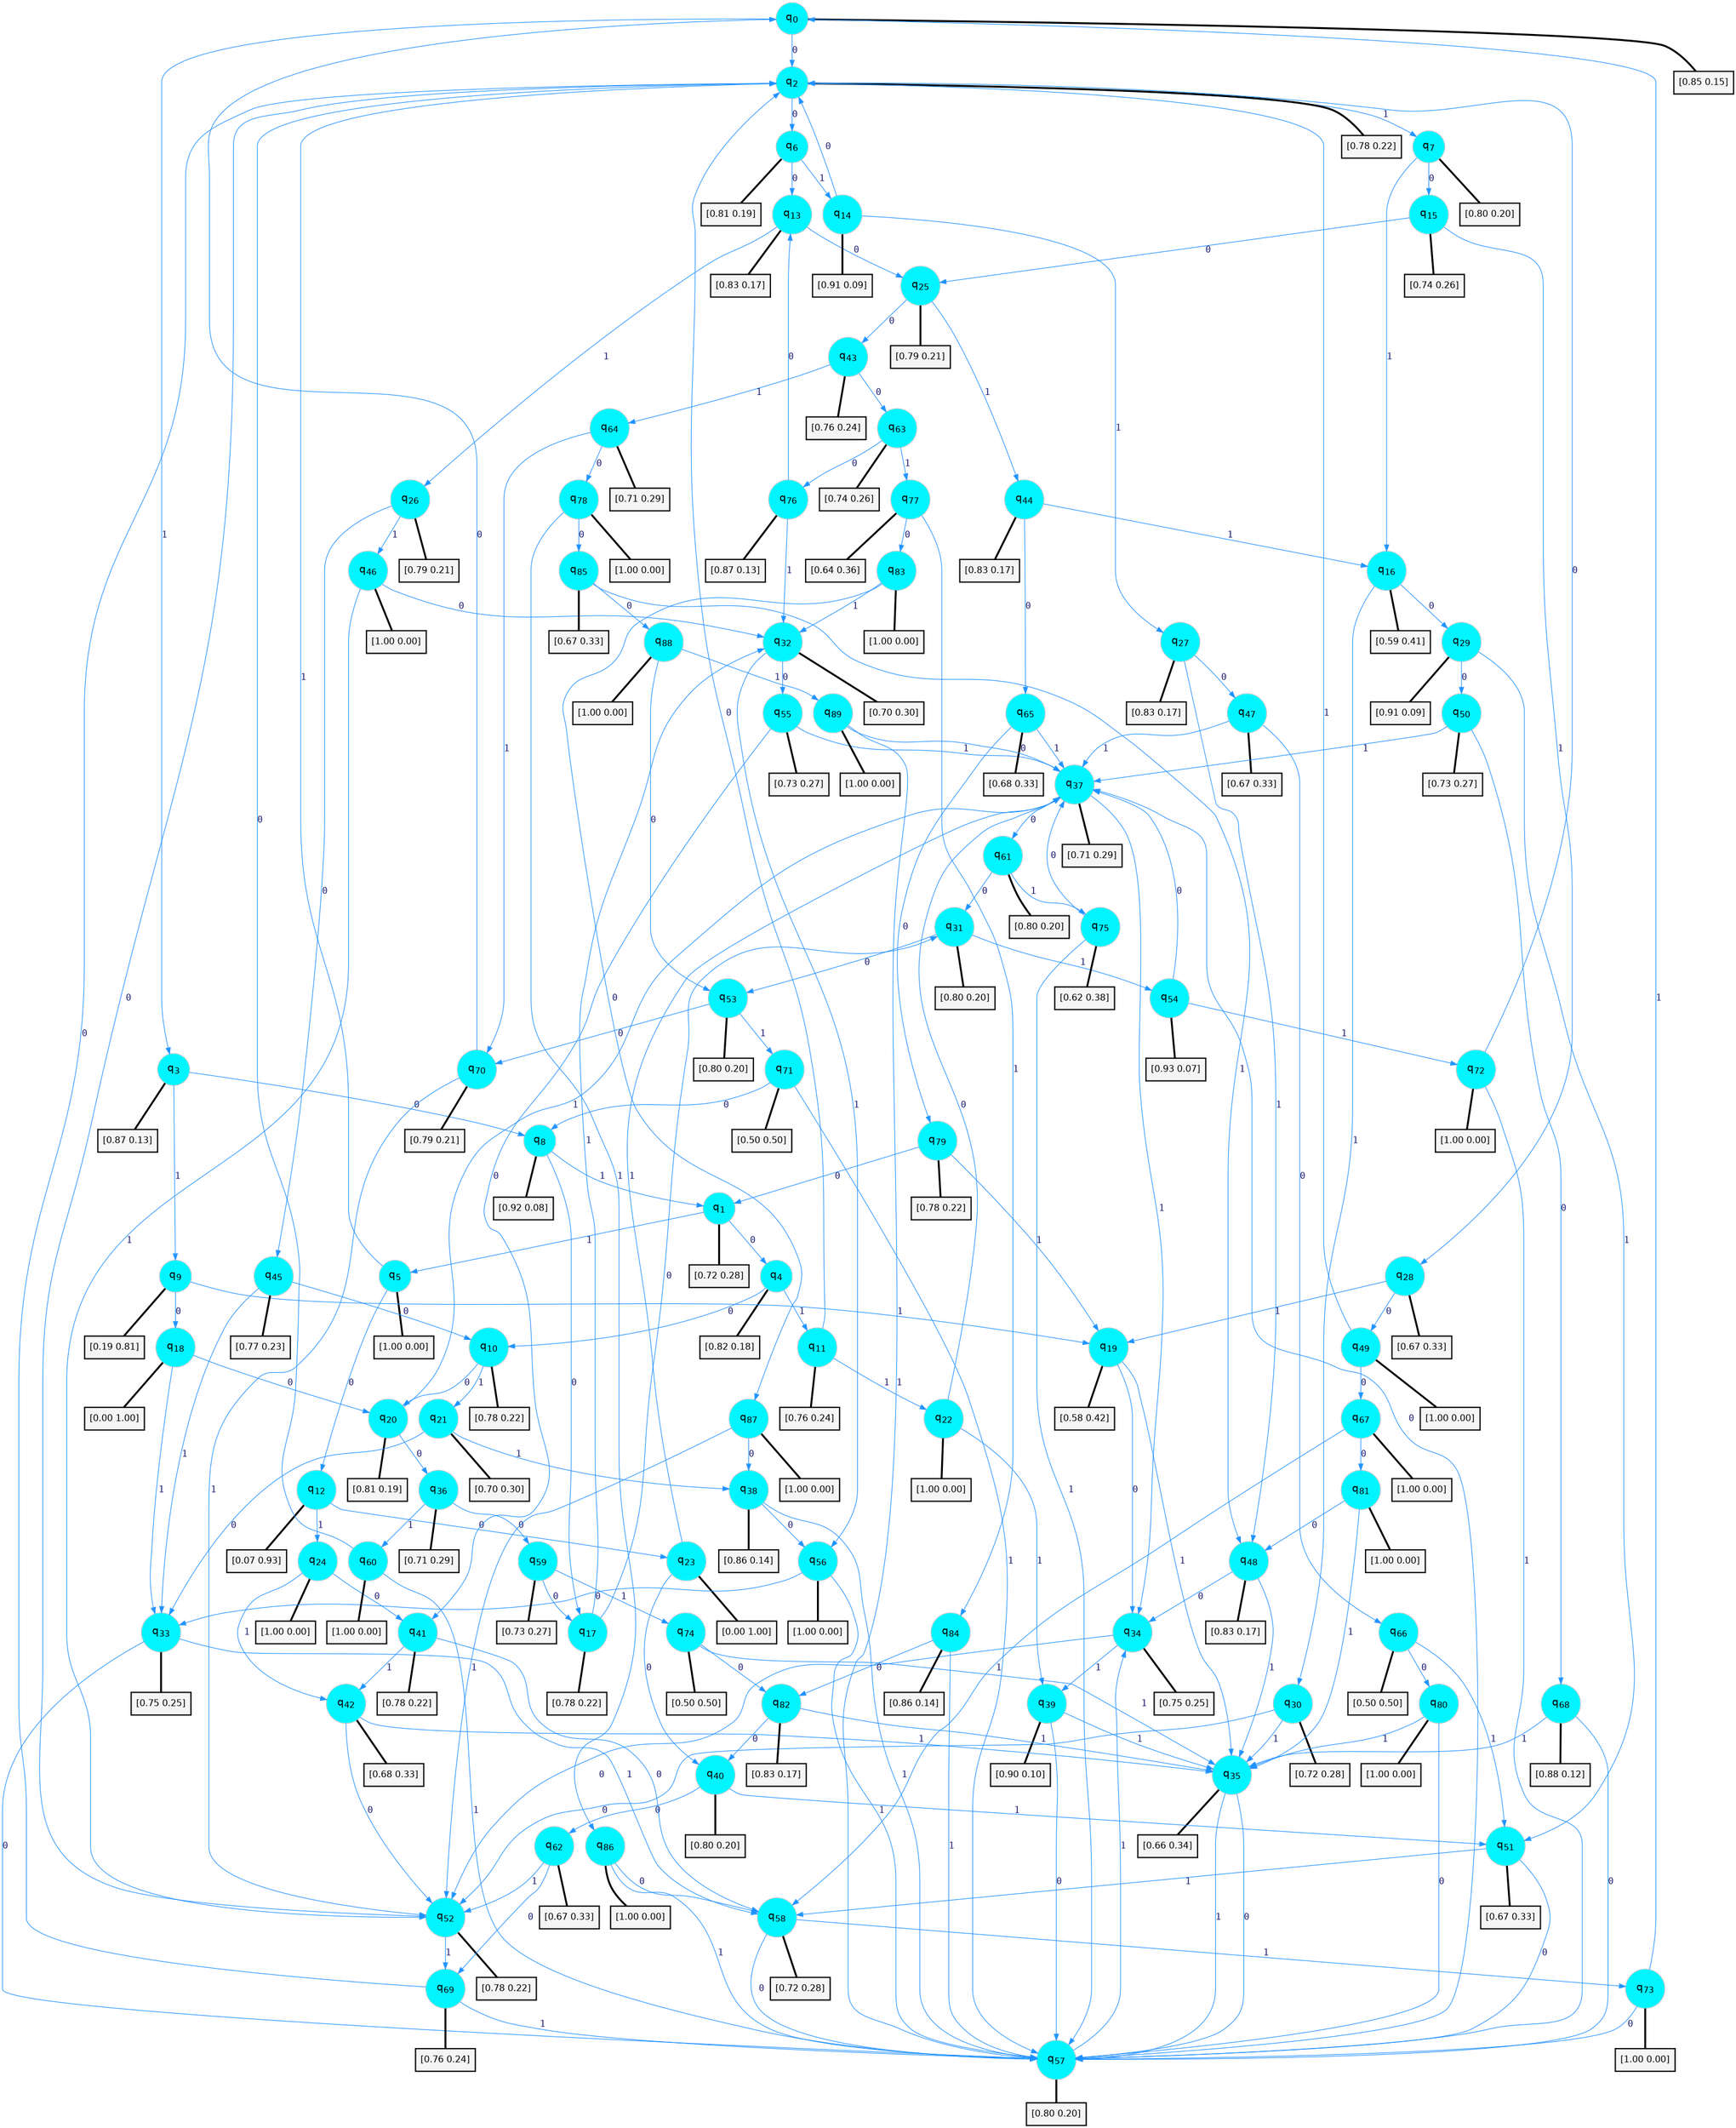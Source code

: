digraph G {
graph [
bgcolor=transparent, dpi=300, rankdir=TD, size="40,25"];
node [
color=gray, fillcolor=turquoise1, fontcolor=black, fontname=Helvetica, fontsize=16, fontweight=bold, shape=circle, style=filled];
edge [
arrowsize=1, color=dodgerblue1, fontcolor=midnightblue, fontname=courier, fontweight=bold, penwidth=1, style=solid, weight=20];
0[label=<q<SUB>0</SUB>>];
1[label=<q<SUB>1</SUB>>];
2[label=<q<SUB>2</SUB>>];
3[label=<q<SUB>3</SUB>>];
4[label=<q<SUB>4</SUB>>];
5[label=<q<SUB>5</SUB>>];
6[label=<q<SUB>6</SUB>>];
7[label=<q<SUB>7</SUB>>];
8[label=<q<SUB>8</SUB>>];
9[label=<q<SUB>9</SUB>>];
10[label=<q<SUB>10</SUB>>];
11[label=<q<SUB>11</SUB>>];
12[label=<q<SUB>12</SUB>>];
13[label=<q<SUB>13</SUB>>];
14[label=<q<SUB>14</SUB>>];
15[label=<q<SUB>15</SUB>>];
16[label=<q<SUB>16</SUB>>];
17[label=<q<SUB>17</SUB>>];
18[label=<q<SUB>18</SUB>>];
19[label=<q<SUB>19</SUB>>];
20[label=<q<SUB>20</SUB>>];
21[label=<q<SUB>21</SUB>>];
22[label=<q<SUB>22</SUB>>];
23[label=<q<SUB>23</SUB>>];
24[label=<q<SUB>24</SUB>>];
25[label=<q<SUB>25</SUB>>];
26[label=<q<SUB>26</SUB>>];
27[label=<q<SUB>27</SUB>>];
28[label=<q<SUB>28</SUB>>];
29[label=<q<SUB>29</SUB>>];
30[label=<q<SUB>30</SUB>>];
31[label=<q<SUB>31</SUB>>];
32[label=<q<SUB>32</SUB>>];
33[label=<q<SUB>33</SUB>>];
34[label=<q<SUB>34</SUB>>];
35[label=<q<SUB>35</SUB>>];
36[label=<q<SUB>36</SUB>>];
37[label=<q<SUB>37</SUB>>];
38[label=<q<SUB>38</SUB>>];
39[label=<q<SUB>39</SUB>>];
40[label=<q<SUB>40</SUB>>];
41[label=<q<SUB>41</SUB>>];
42[label=<q<SUB>42</SUB>>];
43[label=<q<SUB>43</SUB>>];
44[label=<q<SUB>44</SUB>>];
45[label=<q<SUB>45</SUB>>];
46[label=<q<SUB>46</SUB>>];
47[label=<q<SUB>47</SUB>>];
48[label=<q<SUB>48</SUB>>];
49[label=<q<SUB>49</SUB>>];
50[label=<q<SUB>50</SUB>>];
51[label=<q<SUB>51</SUB>>];
52[label=<q<SUB>52</SUB>>];
53[label=<q<SUB>53</SUB>>];
54[label=<q<SUB>54</SUB>>];
55[label=<q<SUB>55</SUB>>];
56[label=<q<SUB>56</SUB>>];
57[label=<q<SUB>57</SUB>>];
58[label=<q<SUB>58</SUB>>];
59[label=<q<SUB>59</SUB>>];
60[label=<q<SUB>60</SUB>>];
61[label=<q<SUB>61</SUB>>];
62[label=<q<SUB>62</SUB>>];
63[label=<q<SUB>63</SUB>>];
64[label=<q<SUB>64</SUB>>];
65[label=<q<SUB>65</SUB>>];
66[label=<q<SUB>66</SUB>>];
67[label=<q<SUB>67</SUB>>];
68[label=<q<SUB>68</SUB>>];
69[label=<q<SUB>69</SUB>>];
70[label=<q<SUB>70</SUB>>];
71[label=<q<SUB>71</SUB>>];
72[label=<q<SUB>72</SUB>>];
73[label=<q<SUB>73</SUB>>];
74[label=<q<SUB>74</SUB>>];
75[label=<q<SUB>75</SUB>>];
76[label=<q<SUB>76</SUB>>];
77[label=<q<SUB>77</SUB>>];
78[label=<q<SUB>78</SUB>>];
79[label=<q<SUB>79</SUB>>];
80[label=<q<SUB>80</SUB>>];
81[label=<q<SUB>81</SUB>>];
82[label=<q<SUB>82</SUB>>];
83[label=<q<SUB>83</SUB>>];
84[label=<q<SUB>84</SUB>>];
85[label=<q<SUB>85</SUB>>];
86[label=<q<SUB>86</SUB>>];
87[label=<q<SUB>87</SUB>>];
88[label=<q<SUB>88</SUB>>];
89[label=<q<SUB>89</SUB>>];
90[label="[0.85 0.15]", shape=box,fontcolor=black, fontname=Helvetica, fontsize=14, penwidth=2, fillcolor=whitesmoke,color=black];
91[label="[0.72 0.28]", shape=box,fontcolor=black, fontname=Helvetica, fontsize=14, penwidth=2, fillcolor=whitesmoke,color=black];
92[label="[0.78 0.22]", shape=box,fontcolor=black, fontname=Helvetica, fontsize=14, penwidth=2, fillcolor=whitesmoke,color=black];
93[label="[0.87 0.13]", shape=box,fontcolor=black, fontname=Helvetica, fontsize=14, penwidth=2, fillcolor=whitesmoke,color=black];
94[label="[0.82 0.18]", shape=box,fontcolor=black, fontname=Helvetica, fontsize=14, penwidth=2, fillcolor=whitesmoke,color=black];
95[label="[1.00 0.00]", shape=box,fontcolor=black, fontname=Helvetica, fontsize=14, penwidth=2, fillcolor=whitesmoke,color=black];
96[label="[0.81 0.19]", shape=box,fontcolor=black, fontname=Helvetica, fontsize=14, penwidth=2, fillcolor=whitesmoke,color=black];
97[label="[0.80 0.20]", shape=box,fontcolor=black, fontname=Helvetica, fontsize=14, penwidth=2, fillcolor=whitesmoke,color=black];
98[label="[0.92 0.08]", shape=box,fontcolor=black, fontname=Helvetica, fontsize=14, penwidth=2, fillcolor=whitesmoke,color=black];
99[label="[0.19 0.81]", shape=box,fontcolor=black, fontname=Helvetica, fontsize=14, penwidth=2, fillcolor=whitesmoke,color=black];
100[label="[0.78 0.22]", shape=box,fontcolor=black, fontname=Helvetica, fontsize=14, penwidth=2, fillcolor=whitesmoke,color=black];
101[label="[0.76 0.24]", shape=box,fontcolor=black, fontname=Helvetica, fontsize=14, penwidth=2, fillcolor=whitesmoke,color=black];
102[label="[0.07 0.93]", shape=box,fontcolor=black, fontname=Helvetica, fontsize=14, penwidth=2, fillcolor=whitesmoke,color=black];
103[label="[0.83 0.17]", shape=box,fontcolor=black, fontname=Helvetica, fontsize=14, penwidth=2, fillcolor=whitesmoke,color=black];
104[label="[0.91 0.09]", shape=box,fontcolor=black, fontname=Helvetica, fontsize=14, penwidth=2, fillcolor=whitesmoke,color=black];
105[label="[0.74 0.26]", shape=box,fontcolor=black, fontname=Helvetica, fontsize=14, penwidth=2, fillcolor=whitesmoke,color=black];
106[label="[0.59 0.41]", shape=box,fontcolor=black, fontname=Helvetica, fontsize=14, penwidth=2, fillcolor=whitesmoke,color=black];
107[label="[0.78 0.22]", shape=box,fontcolor=black, fontname=Helvetica, fontsize=14, penwidth=2, fillcolor=whitesmoke,color=black];
108[label="[0.00 1.00]", shape=box,fontcolor=black, fontname=Helvetica, fontsize=14, penwidth=2, fillcolor=whitesmoke,color=black];
109[label="[0.58 0.42]", shape=box,fontcolor=black, fontname=Helvetica, fontsize=14, penwidth=2, fillcolor=whitesmoke,color=black];
110[label="[0.81 0.19]", shape=box,fontcolor=black, fontname=Helvetica, fontsize=14, penwidth=2, fillcolor=whitesmoke,color=black];
111[label="[0.70 0.30]", shape=box,fontcolor=black, fontname=Helvetica, fontsize=14, penwidth=2, fillcolor=whitesmoke,color=black];
112[label="[1.00 0.00]", shape=box,fontcolor=black, fontname=Helvetica, fontsize=14, penwidth=2, fillcolor=whitesmoke,color=black];
113[label="[0.00 1.00]", shape=box,fontcolor=black, fontname=Helvetica, fontsize=14, penwidth=2, fillcolor=whitesmoke,color=black];
114[label="[1.00 0.00]", shape=box,fontcolor=black, fontname=Helvetica, fontsize=14, penwidth=2, fillcolor=whitesmoke,color=black];
115[label="[0.79 0.21]", shape=box,fontcolor=black, fontname=Helvetica, fontsize=14, penwidth=2, fillcolor=whitesmoke,color=black];
116[label="[0.79 0.21]", shape=box,fontcolor=black, fontname=Helvetica, fontsize=14, penwidth=2, fillcolor=whitesmoke,color=black];
117[label="[0.83 0.17]", shape=box,fontcolor=black, fontname=Helvetica, fontsize=14, penwidth=2, fillcolor=whitesmoke,color=black];
118[label="[0.67 0.33]", shape=box,fontcolor=black, fontname=Helvetica, fontsize=14, penwidth=2, fillcolor=whitesmoke,color=black];
119[label="[0.91 0.09]", shape=box,fontcolor=black, fontname=Helvetica, fontsize=14, penwidth=2, fillcolor=whitesmoke,color=black];
120[label="[0.72 0.28]", shape=box,fontcolor=black, fontname=Helvetica, fontsize=14, penwidth=2, fillcolor=whitesmoke,color=black];
121[label="[0.80 0.20]", shape=box,fontcolor=black, fontname=Helvetica, fontsize=14, penwidth=2, fillcolor=whitesmoke,color=black];
122[label="[0.70 0.30]", shape=box,fontcolor=black, fontname=Helvetica, fontsize=14, penwidth=2, fillcolor=whitesmoke,color=black];
123[label="[0.75 0.25]", shape=box,fontcolor=black, fontname=Helvetica, fontsize=14, penwidth=2, fillcolor=whitesmoke,color=black];
124[label="[0.75 0.25]", shape=box,fontcolor=black, fontname=Helvetica, fontsize=14, penwidth=2, fillcolor=whitesmoke,color=black];
125[label="[0.66 0.34]", shape=box,fontcolor=black, fontname=Helvetica, fontsize=14, penwidth=2, fillcolor=whitesmoke,color=black];
126[label="[0.71 0.29]", shape=box,fontcolor=black, fontname=Helvetica, fontsize=14, penwidth=2, fillcolor=whitesmoke,color=black];
127[label="[0.71 0.29]", shape=box,fontcolor=black, fontname=Helvetica, fontsize=14, penwidth=2, fillcolor=whitesmoke,color=black];
128[label="[0.86 0.14]", shape=box,fontcolor=black, fontname=Helvetica, fontsize=14, penwidth=2, fillcolor=whitesmoke,color=black];
129[label="[0.90 0.10]", shape=box,fontcolor=black, fontname=Helvetica, fontsize=14, penwidth=2, fillcolor=whitesmoke,color=black];
130[label="[0.80 0.20]", shape=box,fontcolor=black, fontname=Helvetica, fontsize=14, penwidth=2, fillcolor=whitesmoke,color=black];
131[label="[0.78 0.22]", shape=box,fontcolor=black, fontname=Helvetica, fontsize=14, penwidth=2, fillcolor=whitesmoke,color=black];
132[label="[0.68 0.33]", shape=box,fontcolor=black, fontname=Helvetica, fontsize=14, penwidth=2, fillcolor=whitesmoke,color=black];
133[label="[0.76 0.24]", shape=box,fontcolor=black, fontname=Helvetica, fontsize=14, penwidth=2, fillcolor=whitesmoke,color=black];
134[label="[0.83 0.17]", shape=box,fontcolor=black, fontname=Helvetica, fontsize=14, penwidth=2, fillcolor=whitesmoke,color=black];
135[label="[0.77 0.23]", shape=box,fontcolor=black, fontname=Helvetica, fontsize=14, penwidth=2, fillcolor=whitesmoke,color=black];
136[label="[1.00 0.00]", shape=box,fontcolor=black, fontname=Helvetica, fontsize=14, penwidth=2, fillcolor=whitesmoke,color=black];
137[label="[0.67 0.33]", shape=box,fontcolor=black, fontname=Helvetica, fontsize=14, penwidth=2, fillcolor=whitesmoke,color=black];
138[label="[0.83 0.17]", shape=box,fontcolor=black, fontname=Helvetica, fontsize=14, penwidth=2, fillcolor=whitesmoke,color=black];
139[label="[1.00 0.00]", shape=box,fontcolor=black, fontname=Helvetica, fontsize=14, penwidth=2, fillcolor=whitesmoke,color=black];
140[label="[0.73 0.27]", shape=box,fontcolor=black, fontname=Helvetica, fontsize=14, penwidth=2, fillcolor=whitesmoke,color=black];
141[label="[0.67 0.33]", shape=box,fontcolor=black, fontname=Helvetica, fontsize=14, penwidth=2, fillcolor=whitesmoke,color=black];
142[label="[0.78 0.22]", shape=box,fontcolor=black, fontname=Helvetica, fontsize=14, penwidth=2, fillcolor=whitesmoke,color=black];
143[label="[0.80 0.20]", shape=box,fontcolor=black, fontname=Helvetica, fontsize=14, penwidth=2, fillcolor=whitesmoke,color=black];
144[label="[0.93 0.07]", shape=box,fontcolor=black, fontname=Helvetica, fontsize=14, penwidth=2, fillcolor=whitesmoke,color=black];
145[label="[0.73 0.27]", shape=box,fontcolor=black, fontname=Helvetica, fontsize=14, penwidth=2, fillcolor=whitesmoke,color=black];
146[label="[1.00 0.00]", shape=box,fontcolor=black, fontname=Helvetica, fontsize=14, penwidth=2, fillcolor=whitesmoke,color=black];
147[label="[0.80 0.20]", shape=box,fontcolor=black, fontname=Helvetica, fontsize=14, penwidth=2, fillcolor=whitesmoke,color=black];
148[label="[0.72 0.28]", shape=box,fontcolor=black, fontname=Helvetica, fontsize=14, penwidth=2, fillcolor=whitesmoke,color=black];
149[label="[0.73 0.27]", shape=box,fontcolor=black, fontname=Helvetica, fontsize=14, penwidth=2, fillcolor=whitesmoke,color=black];
150[label="[1.00 0.00]", shape=box,fontcolor=black, fontname=Helvetica, fontsize=14, penwidth=2, fillcolor=whitesmoke,color=black];
151[label="[0.80 0.20]", shape=box,fontcolor=black, fontname=Helvetica, fontsize=14, penwidth=2, fillcolor=whitesmoke,color=black];
152[label="[0.67 0.33]", shape=box,fontcolor=black, fontname=Helvetica, fontsize=14, penwidth=2, fillcolor=whitesmoke,color=black];
153[label="[0.74 0.26]", shape=box,fontcolor=black, fontname=Helvetica, fontsize=14, penwidth=2, fillcolor=whitesmoke,color=black];
154[label="[0.71 0.29]", shape=box,fontcolor=black, fontname=Helvetica, fontsize=14, penwidth=2, fillcolor=whitesmoke,color=black];
155[label="[0.68 0.33]", shape=box,fontcolor=black, fontname=Helvetica, fontsize=14, penwidth=2, fillcolor=whitesmoke,color=black];
156[label="[0.50 0.50]", shape=box,fontcolor=black, fontname=Helvetica, fontsize=14, penwidth=2, fillcolor=whitesmoke,color=black];
157[label="[1.00 0.00]", shape=box,fontcolor=black, fontname=Helvetica, fontsize=14, penwidth=2, fillcolor=whitesmoke,color=black];
158[label="[0.88 0.12]", shape=box,fontcolor=black, fontname=Helvetica, fontsize=14, penwidth=2, fillcolor=whitesmoke,color=black];
159[label="[0.76 0.24]", shape=box,fontcolor=black, fontname=Helvetica, fontsize=14, penwidth=2, fillcolor=whitesmoke,color=black];
160[label="[0.79 0.21]", shape=box,fontcolor=black, fontname=Helvetica, fontsize=14, penwidth=2, fillcolor=whitesmoke,color=black];
161[label="[0.50 0.50]", shape=box,fontcolor=black, fontname=Helvetica, fontsize=14, penwidth=2, fillcolor=whitesmoke,color=black];
162[label="[1.00 0.00]", shape=box,fontcolor=black, fontname=Helvetica, fontsize=14, penwidth=2, fillcolor=whitesmoke,color=black];
163[label="[1.00 0.00]", shape=box,fontcolor=black, fontname=Helvetica, fontsize=14, penwidth=2, fillcolor=whitesmoke,color=black];
164[label="[0.50 0.50]", shape=box,fontcolor=black, fontname=Helvetica, fontsize=14, penwidth=2, fillcolor=whitesmoke,color=black];
165[label="[0.62 0.38]", shape=box,fontcolor=black, fontname=Helvetica, fontsize=14, penwidth=2, fillcolor=whitesmoke,color=black];
166[label="[0.87 0.13]", shape=box,fontcolor=black, fontname=Helvetica, fontsize=14, penwidth=2, fillcolor=whitesmoke,color=black];
167[label="[0.64 0.36]", shape=box,fontcolor=black, fontname=Helvetica, fontsize=14, penwidth=2, fillcolor=whitesmoke,color=black];
168[label="[1.00 0.00]", shape=box,fontcolor=black, fontname=Helvetica, fontsize=14, penwidth=2, fillcolor=whitesmoke,color=black];
169[label="[0.78 0.22]", shape=box,fontcolor=black, fontname=Helvetica, fontsize=14, penwidth=2, fillcolor=whitesmoke,color=black];
170[label="[1.00 0.00]", shape=box,fontcolor=black, fontname=Helvetica, fontsize=14, penwidth=2, fillcolor=whitesmoke,color=black];
171[label="[1.00 0.00]", shape=box,fontcolor=black, fontname=Helvetica, fontsize=14, penwidth=2, fillcolor=whitesmoke,color=black];
172[label="[0.83 0.17]", shape=box,fontcolor=black, fontname=Helvetica, fontsize=14, penwidth=2, fillcolor=whitesmoke,color=black];
173[label="[1.00 0.00]", shape=box,fontcolor=black, fontname=Helvetica, fontsize=14, penwidth=2, fillcolor=whitesmoke,color=black];
174[label="[0.86 0.14]", shape=box,fontcolor=black, fontname=Helvetica, fontsize=14, penwidth=2, fillcolor=whitesmoke,color=black];
175[label="[0.67 0.33]", shape=box,fontcolor=black, fontname=Helvetica, fontsize=14, penwidth=2, fillcolor=whitesmoke,color=black];
176[label="[1.00 0.00]", shape=box,fontcolor=black, fontname=Helvetica, fontsize=14, penwidth=2, fillcolor=whitesmoke,color=black];
177[label="[1.00 0.00]", shape=box,fontcolor=black, fontname=Helvetica, fontsize=14, penwidth=2, fillcolor=whitesmoke,color=black];
178[label="[1.00 0.00]", shape=box,fontcolor=black, fontname=Helvetica, fontsize=14, penwidth=2, fillcolor=whitesmoke,color=black];
179[label="[1.00 0.00]", shape=box,fontcolor=black, fontname=Helvetica, fontsize=14, penwidth=2, fillcolor=whitesmoke,color=black];
0->2 [label=0];
0->3 [label=1];
0->90 [arrowhead=none, penwidth=3,color=black];
1->4 [label=0];
1->5 [label=1];
1->91 [arrowhead=none, penwidth=3,color=black];
2->6 [label=0];
2->7 [label=1];
2->92 [arrowhead=none, penwidth=3,color=black];
3->8 [label=0];
3->9 [label=1];
3->93 [arrowhead=none, penwidth=3,color=black];
4->10 [label=0];
4->11 [label=1];
4->94 [arrowhead=none, penwidth=3,color=black];
5->12 [label=0];
5->2 [label=1];
5->95 [arrowhead=none, penwidth=3,color=black];
6->13 [label=0];
6->14 [label=1];
6->96 [arrowhead=none, penwidth=3,color=black];
7->15 [label=0];
7->16 [label=1];
7->97 [arrowhead=none, penwidth=3,color=black];
8->17 [label=0];
8->1 [label=1];
8->98 [arrowhead=none, penwidth=3,color=black];
9->18 [label=0];
9->19 [label=1];
9->99 [arrowhead=none, penwidth=3,color=black];
10->20 [label=0];
10->21 [label=1];
10->100 [arrowhead=none, penwidth=3,color=black];
11->2 [label=0];
11->22 [label=1];
11->101 [arrowhead=none, penwidth=3,color=black];
12->23 [label=0];
12->24 [label=1];
12->102 [arrowhead=none, penwidth=3,color=black];
13->25 [label=0];
13->26 [label=1];
13->103 [arrowhead=none, penwidth=3,color=black];
14->2 [label=0];
14->27 [label=1];
14->104 [arrowhead=none, penwidth=3,color=black];
15->25 [label=0];
15->28 [label=1];
15->105 [arrowhead=none, penwidth=3,color=black];
16->29 [label=0];
16->30 [label=1];
16->106 [arrowhead=none, penwidth=3,color=black];
17->31 [label=0];
17->32 [label=1];
17->107 [arrowhead=none, penwidth=3,color=black];
18->20 [label=0];
18->33 [label=1];
18->108 [arrowhead=none, penwidth=3,color=black];
19->34 [label=0];
19->35 [label=1];
19->109 [arrowhead=none, penwidth=3,color=black];
20->36 [label=0];
20->37 [label=1];
20->110 [arrowhead=none, penwidth=3,color=black];
21->33 [label=0];
21->38 [label=1];
21->111 [arrowhead=none, penwidth=3,color=black];
22->37 [label=0];
22->39 [label=1];
22->112 [arrowhead=none, penwidth=3,color=black];
23->40 [label=0];
23->37 [label=1];
23->113 [arrowhead=none, penwidth=3,color=black];
24->41 [label=0];
24->42 [label=1];
24->114 [arrowhead=none, penwidth=3,color=black];
25->43 [label=0];
25->44 [label=1];
25->115 [arrowhead=none, penwidth=3,color=black];
26->45 [label=0];
26->46 [label=1];
26->116 [arrowhead=none, penwidth=3,color=black];
27->47 [label=0];
27->48 [label=1];
27->117 [arrowhead=none, penwidth=3,color=black];
28->49 [label=0];
28->19 [label=1];
28->118 [arrowhead=none, penwidth=3,color=black];
29->50 [label=0];
29->51 [label=1];
29->119 [arrowhead=none, penwidth=3,color=black];
30->52 [label=0];
30->35 [label=1];
30->120 [arrowhead=none, penwidth=3,color=black];
31->53 [label=0];
31->54 [label=1];
31->121 [arrowhead=none, penwidth=3,color=black];
32->55 [label=0];
32->56 [label=1];
32->122 [arrowhead=none, penwidth=3,color=black];
33->57 [label=0];
33->58 [label=1];
33->123 [arrowhead=none, penwidth=3,color=black];
34->52 [label=0];
34->39 [label=1];
34->124 [arrowhead=none, penwidth=3,color=black];
35->57 [label=0];
35->57 [label=1];
35->125 [arrowhead=none, penwidth=3,color=black];
36->59 [label=0];
36->60 [label=1];
36->126 [arrowhead=none, penwidth=3,color=black];
37->61 [label=0];
37->34 [label=1];
37->127 [arrowhead=none, penwidth=3,color=black];
38->56 [label=0];
38->57 [label=1];
38->128 [arrowhead=none, penwidth=3,color=black];
39->57 [label=0];
39->35 [label=1];
39->129 [arrowhead=none, penwidth=3,color=black];
40->62 [label=0];
40->51 [label=1];
40->130 [arrowhead=none, penwidth=3,color=black];
41->58 [label=0];
41->42 [label=1];
41->131 [arrowhead=none, penwidth=3,color=black];
42->52 [label=0];
42->35 [label=1];
42->132 [arrowhead=none, penwidth=3,color=black];
43->63 [label=0];
43->64 [label=1];
43->133 [arrowhead=none, penwidth=3,color=black];
44->65 [label=0];
44->16 [label=1];
44->134 [arrowhead=none, penwidth=3,color=black];
45->10 [label=0];
45->33 [label=1];
45->135 [arrowhead=none, penwidth=3,color=black];
46->32 [label=0];
46->52 [label=1];
46->136 [arrowhead=none, penwidth=3,color=black];
47->66 [label=0];
47->37 [label=1];
47->137 [arrowhead=none, penwidth=3,color=black];
48->34 [label=0];
48->35 [label=1];
48->138 [arrowhead=none, penwidth=3,color=black];
49->67 [label=0];
49->2 [label=1];
49->139 [arrowhead=none, penwidth=3,color=black];
50->68 [label=0];
50->37 [label=1];
50->140 [arrowhead=none, penwidth=3,color=black];
51->57 [label=0];
51->58 [label=1];
51->141 [arrowhead=none, penwidth=3,color=black];
52->2 [label=0];
52->69 [label=1];
52->142 [arrowhead=none, penwidth=3,color=black];
53->70 [label=0];
53->71 [label=1];
53->143 [arrowhead=none, penwidth=3,color=black];
54->37 [label=0];
54->72 [label=1];
54->144 [arrowhead=none, penwidth=3,color=black];
55->41 [label=0];
55->37 [label=1];
55->145 [arrowhead=none, penwidth=3,color=black];
56->33 [label=0];
56->57 [label=1];
56->146 [arrowhead=none, penwidth=3,color=black];
57->37 [label=0];
57->34 [label=1];
57->147 [arrowhead=none, penwidth=3,color=black];
58->57 [label=0];
58->73 [label=1];
58->148 [arrowhead=none, penwidth=3,color=black];
59->17 [label=0];
59->74 [label=1];
59->149 [arrowhead=none, penwidth=3,color=black];
60->2 [label=0];
60->57 [label=1];
60->150 [arrowhead=none, penwidth=3,color=black];
61->31 [label=0];
61->75 [label=1];
61->151 [arrowhead=none, penwidth=3,color=black];
62->69 [label=0];
62->52 [label=1];
62->152 [arrowhead=none, penwidth=3,color=black];
63->76 [label=0];
63->77 [label=1];
63->153 [arrowhead=none, penwidth=3,color=black];
64->78 [label=0];
64->70 [label=1];
64->154 [arrowhead=none, penwidth=3,color=black];
65->79 [label=0];
65->37 [label=1];
65->155 [arrowhead=none, penwidth=3,color=black];
66->80 [label=0];
66->51 [label=1];
66->156 [arrowhead=none, penwidth=3,color=black];
67->81 [label=0];
67->58 [label=1];
67->157 [arrowhead=none, penwidth=3,color=black];
68->57 [label=0];
68->35 [label=1];
68->158 [arrowhead=none, penwidth=3,color=black];
69->2 [label=0];
69->57 [label=1];
69->159 [arrowhead=none, penwidth=3,color=black];
70->0 [label=0];
70->52 [label=1];
70->160 [arrowhead=none, penwidth=3,color=black];
71->8 [label=0];
71->57 [label=1];
71->161 [arrowhead=none, penwidth=3,color=black];
72->2 [label=0];
72->57 [label=1];
72->162 [arrowhead=none, penwidth=3,color=black];
73->57 [label=0];
73->0 [label=1];
73->163 [arrowhead=none, penwidth=3,color=black];
74->82 [label=0];
74->35 [label=1];
74->164 [arrowhead=none, penwidth=3,color=black];
75->37 [label=0];
75->57 [label=1];
75->165 [arrowhead=none, penwidth=3,color=black];
76->13 [label=0];
76->32 [label=1];
76->166 [arrowhead=none, penwidth=3,color=black];
77->83 [label=0];
77->84 [label=1];
77->167 [arrowhead=none, penwidth=3,color=black];
78->85 [label=0];
78->86 [label=1];
78->168 [arrowhead=none, penwidth=3,color=black];
79->1 [label=0];
79->19 [label=1];
79->169 [arrowhead=none, penwidth=3,color=black];
80->57 [label=0];
80->35 [label=1];
80->170 [arrowhead=none, penwidth=3,color=black];
81->48 [label=0];
81->35 [label=1];
81->171 [arrowhead=none, penwidth=3,color=black];
82->40 [label=0];
82->35 [label=1];
82->172 [arrowhead=none, penwidth=3,color=black];
83->87 [label=0];
83->32 [label=1];
83->173 [arrowhead=none, penwidth=3,color=black];
84->82 [label=0];
84->57 [label=1];
84->174 [arrowhead=none, penwidth=3,color=black];
85->88 [label=0];
85->48 [label=1];
85->175 [arrowhead=none, penwidth=3,color=black];
86->58 [label=0];
86->57 [label=1];
86->176 [arrowhead=none, penwidth=3,color=black];
87->38 [label=0];
87->52 [label=1];
87->177 [arrowhead=none, penwidth=3,color=black];
88->53 [label=0];
88->89 [label=1];
88->178 [arrowhead=none, penwidth=3,color=black];
89->37 [label=0];
89->57 [label=1];
89->179 [arrowhead=none, penwidth=3,color=black];
}
